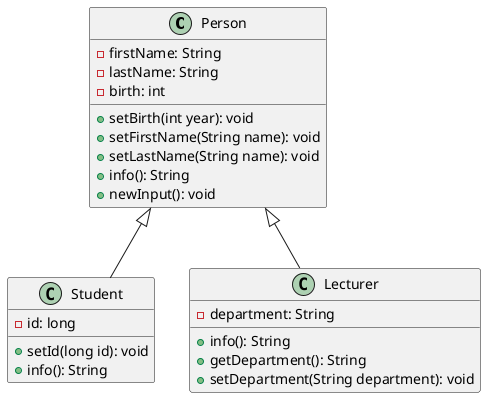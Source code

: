 @startuml Class_Examples


class Person {
    - firstName: String
    - lastName: String
    - birth: int
    + setBirth(int year): void
    + setFirstName(String name): void
    + setLastName(String name): void
    + info(): String
    + newInput(): void
}


class Student extends Person {
    - id: long
    + setId(long id): void
    + info(): String
}

class Lecturer extends Person {
    - department: String
    + info(): String
    + getDepartment(): String
    + setDepartment(String department): void
}

@enduml